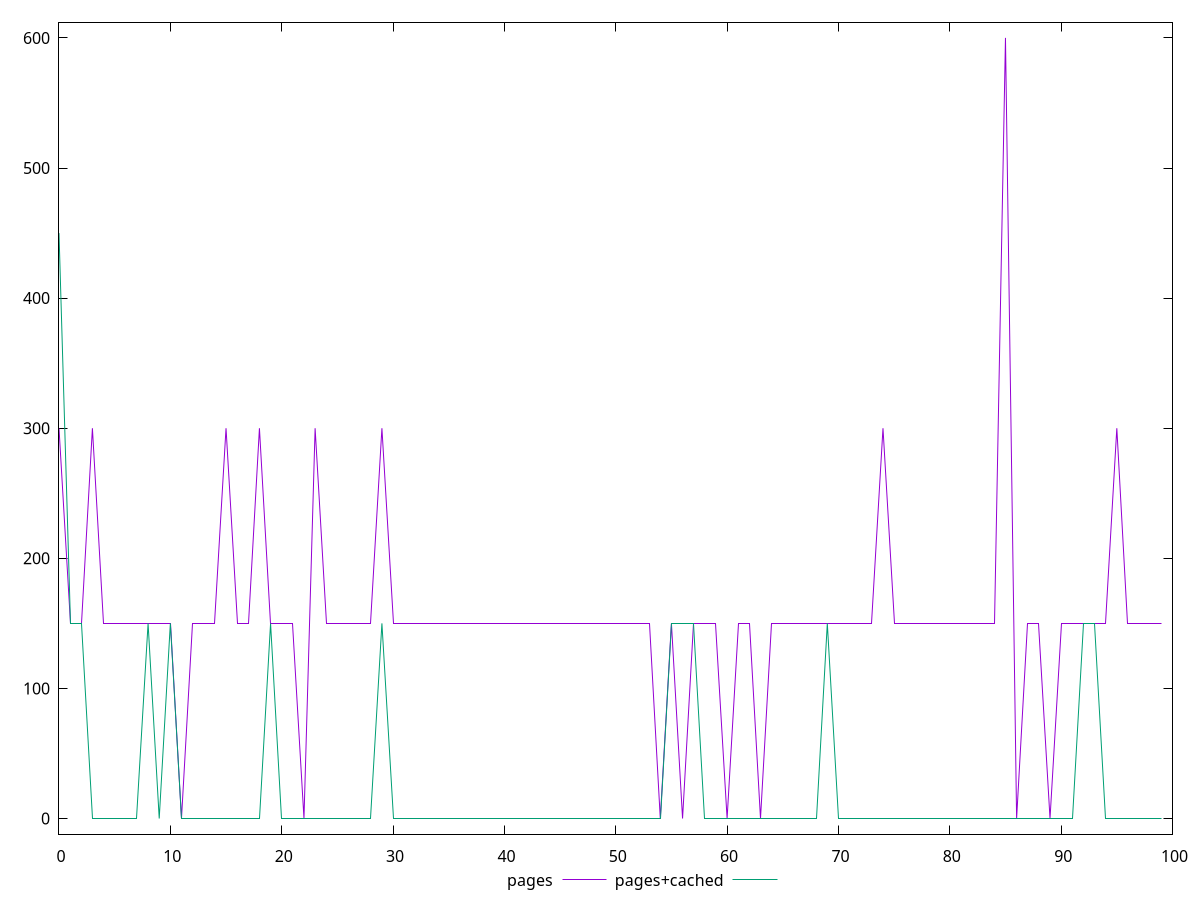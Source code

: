 reset
set terminal svg size 640, 500
set output "reprap/unused-css-rules/comparison/line/1_vs_2.svg"

$pages <<EOF
0 300
1 150
2 150
3 300
4 150
5 150
6 150
7 150
8 150
9 150
10 150
11 0
12 150
13 150
14 150
15 300
16 150
17 150
18 300
19 150
20 150
21 150
22 0
23 300
24 150
25 150
26 150
27 150
28 150
29 300
30 150
31 150
32 150
33 150
34 150
35 150
36 150
37 150
38 150
39 150
40 150
41 150
42 150
43 150
44 150
45 150
46 150
47 150
48 150
49 150
50 150
51 150
52 150
53 150
54 0
55 150
56 0
57 150
58 150
59 150
60 0
61 150
62 150
63 0
64 150
65 150
66 150
67 150
68 150
69 150
70 150
71 150
72 150
73 150
74 300
75 150
76 150
77 150
78 150
79 150
80 150
81 150
82 150
83 150
84 150
85 600
86 0
87 150
88 150
89 0
90 150
91 150
92 150
93 150
94 150
95 300
96 150
97 150
98 150
99 150
EOF

$pagesCached <<EOF
0 450
1 150
2 150
3 0
4 0
5 0
6 0
7 0
8 150
9 0
10 150
11 0
12 0
13 0
14 0
15 0
16 0
17 0
18 0
19 150
20 0
21 0
22 0
23 0
24 0
25 0
26 0
27 0
28 0
29 150
30 0
31 0
32 0
33 0
34 0
35 0
36 0
37 0
38 0
39 0
40 0
41 0
42 0
43 0
44 0
45 0
46 0
47 0
48 0
49 0
50 0
51 0
52 0
53 0
54 0
55 150
56 150
57 150
58 0
59 0
60 0
61 0
62 0
63 0
64 0
65 0
66 0
67 0
68 0
69 150
70 0
71 0
72 0
73 0
74 0
75 0
76 0
77 0
78 0
79 0
80 0
81 0
82 0
83 0
84 0
85 0
86 0
87 0
88 0
89 0
90 0
91 0
92 150
93 150
94 0
95 0
96 0
97 0
98 0
99 0
EOF

set key outside below
set yrange [-12:612]

plot \
  $pages title "pages" with line, \
  $pagesCached title "pages+cached" with line, \


reset